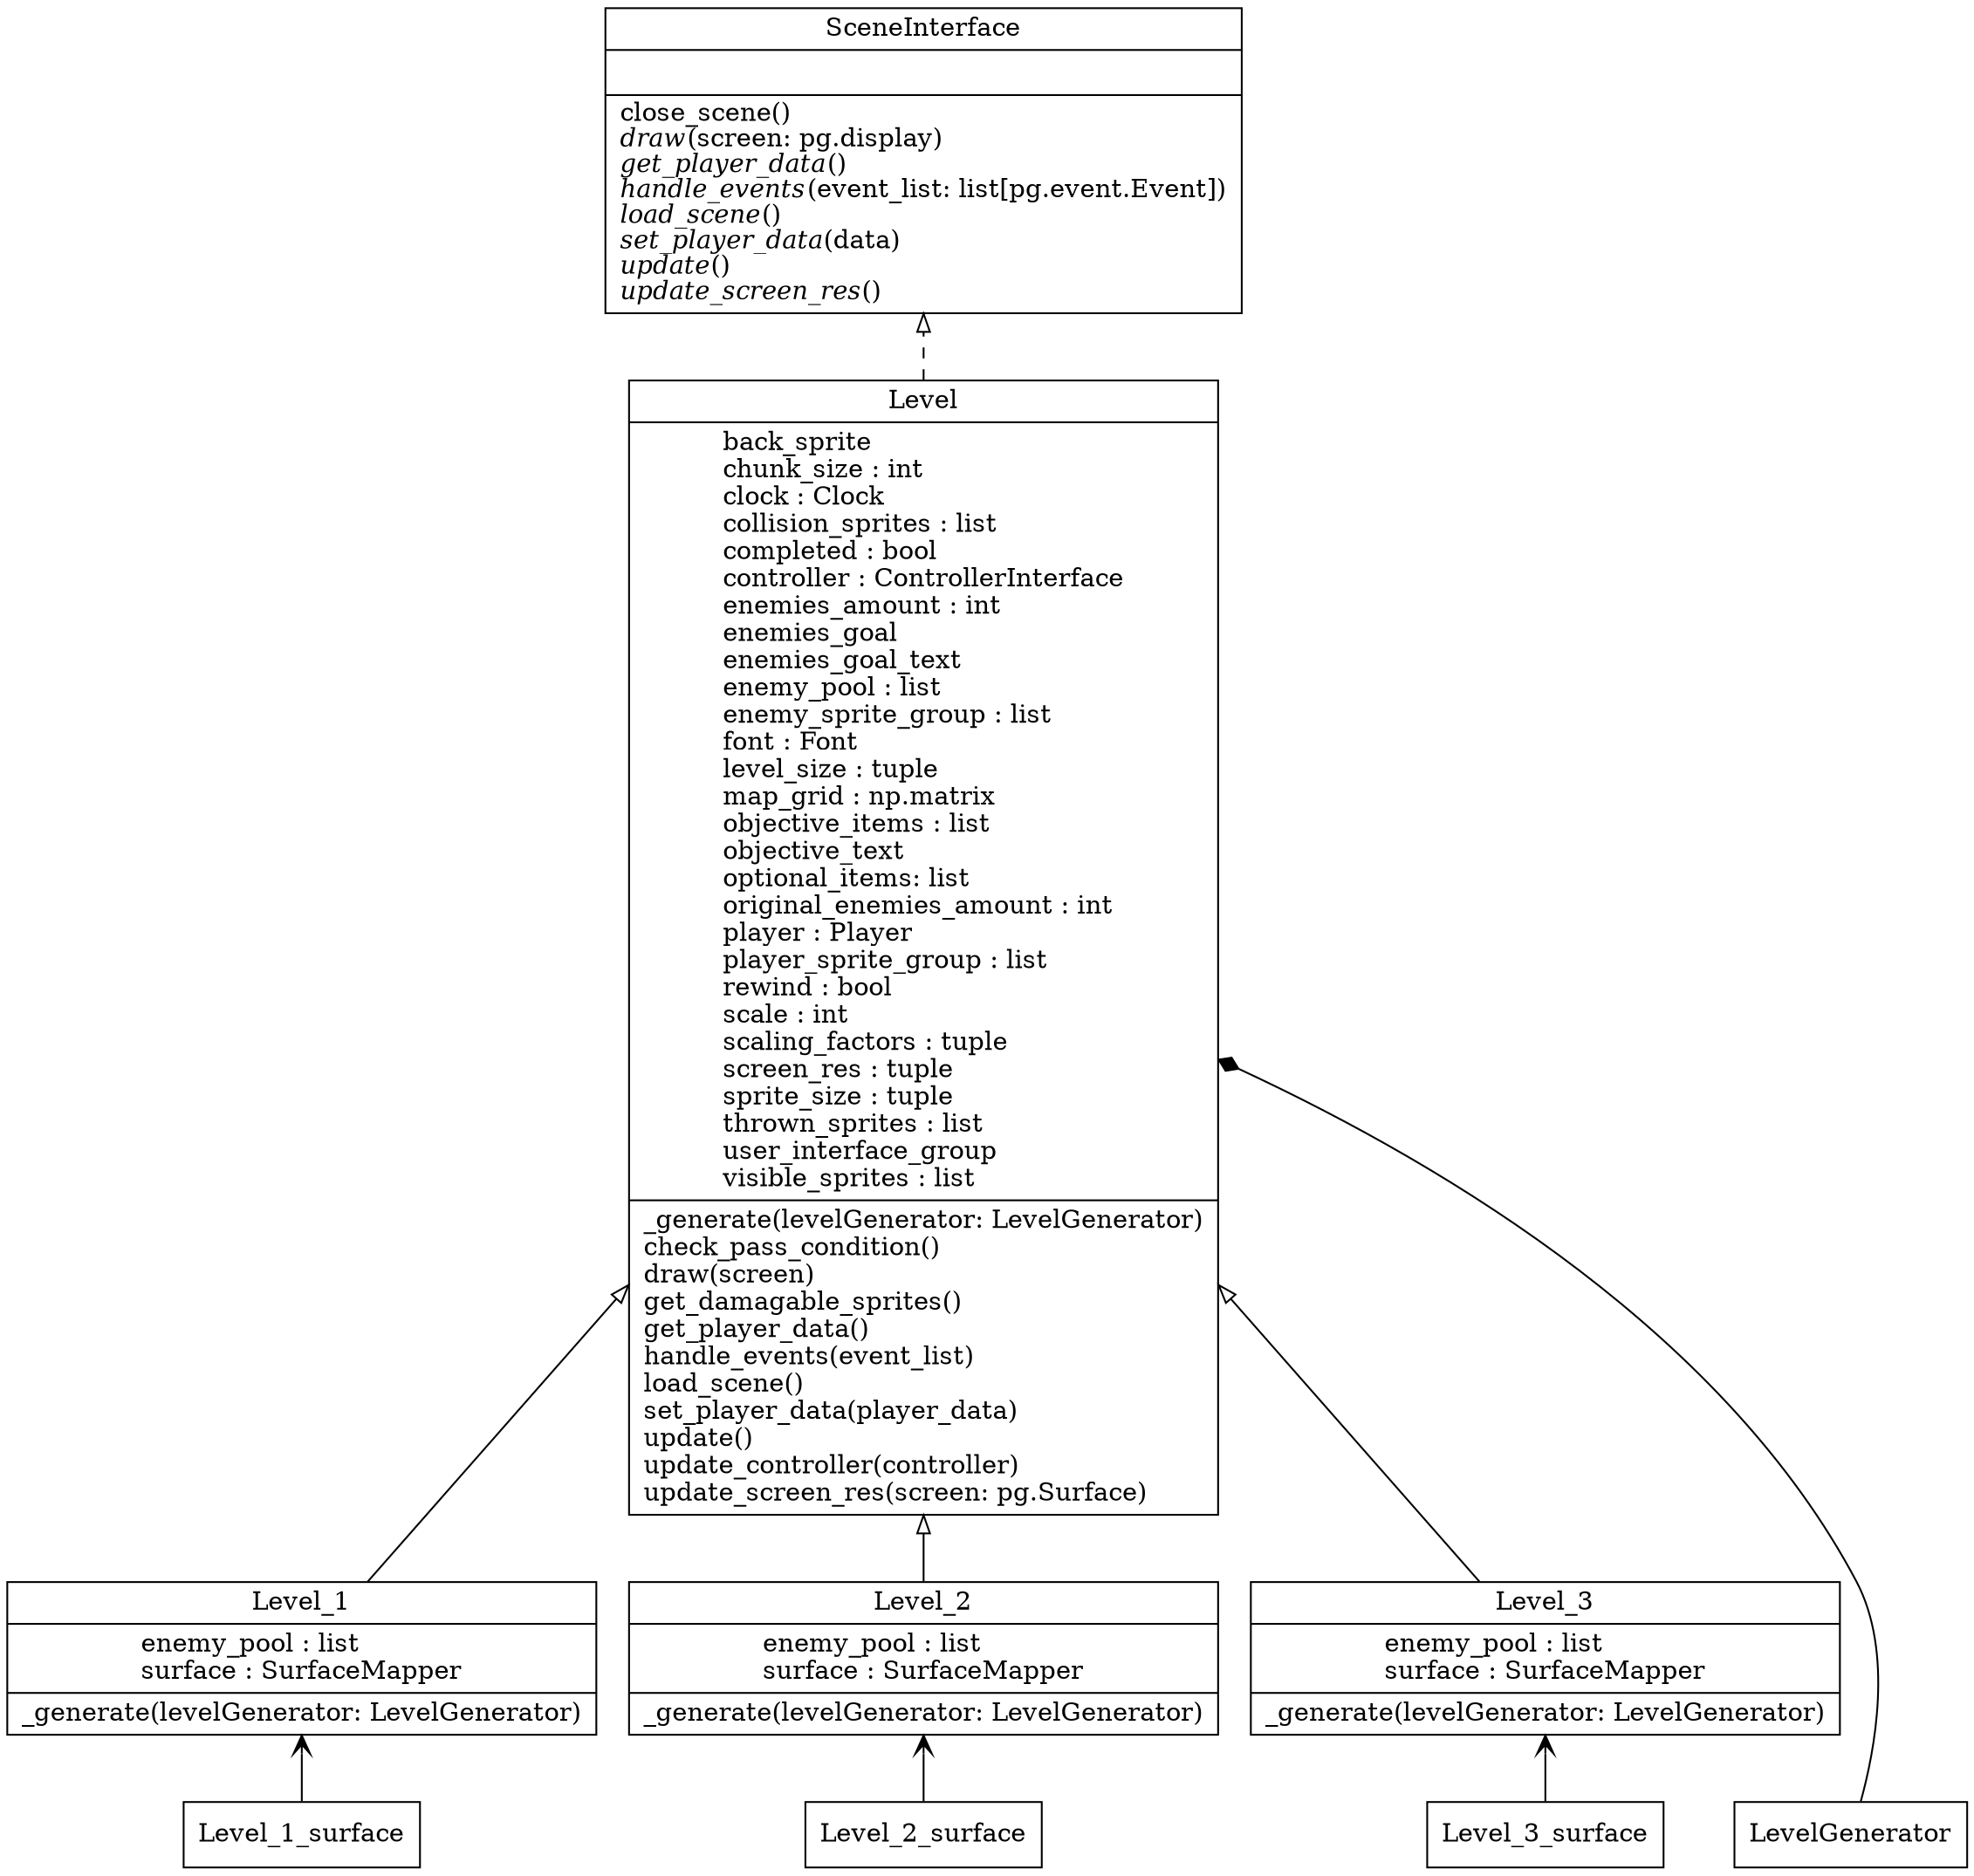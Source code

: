 digraph "classes" {
rankdir=BT
charset="utf-8"
"scene.SceneInterface" [color="black", fontcolor="black", label=<{SceneInterface|<br ALIGN="LEFT"/>|close_scene()<br ALIGN="LEFT"/><I>draw</I>(screen: pg.display)<br ALIGN="LEFT"/><I>get_player_data</I>()<br ALIGN="LEFT"/><I>handle_events</I>(event_list: list[pg.event.Event])<br ALIGN="LEFT"/><I>load_scene</I>()<br ALIGN="LEFT"/><I>set_player_data</I>(data)<br ALIGN="LEFT"/><I>update</I>()<br ALIGN="LEFT"/><I>update_screen_res</I>()<br ALIGN="LEFT"/>}>, shape="record", style="solid"];
"level.Level" [color="black", fontcolor="black", label=<{Level|back_sprite<br ALIGN="LEFT"/>chunk_size : int<br ALIGN="LEFT"/>clock : Clock<br ALIGN="LEFT"/>collision_sprites : list<br ALIGN="LEFT"/>completed : bool<br ALIGN="LEFT"/>controller : ControllerInterface<br ALIGN="LEFT"/>enemies_amount : int<br ALIGN="LEFT"/>enemies_goal<br ALIGN="LEFT"/>enemies_goal_text<br ALIGN="LEFT"/>enemy_pool : list<br ALIGN="LEFT"/>enemy_sprite_group : list<br ALIGN="LEFT"/>font : Font<br ALIGN="LEFT"/>level_size : tuple<br ALIGN="LEFT"/>map_grid : np.matrix<br ALIGN="LEFT"/>objective_items : list<br ALIGN="LEFT"/>objective_text<br ALIGN="LEFT"/>optional_items: list<br ALIGN="LEFT"/>original_enemies_amount : int<br ALIGN="LEFT"/>player : Player<br ALIGN="LEFT"/>player_sprite_group : list<br ALIGN="LEFT"/>rewind : bool<br ALIGN="LEFT"/>scale : int<br ALIGN="LEFT"/>scaling_factors : tuple<br ALIGN="LEFT"/>screen_res : tuple<br ALIGN="LEFT"/>sprite_size : tuple<br ALIGN="LEFT"/>thrown_sprites : list<br ALIGN="LEFT"/>user_interface_group<br ALIGN="LEFT"/>visible_sprites : list<br ALIGN="LEFT"/>|_generate(levelGenerator: LevelGenerator)<br ALIGN="LEFT"/>check_pass_condition()<br ALIGN="LEFT"/>draw(screen)<br ALIGN="LEFT"/>get_damagable_sprites()<br ALIGN="LEFT"/>get_player_data()<br ALIGN="LEFT"/>handle_events(event_list)<br ALIGN="LEFT"/>load_scene()<br ALIGN="LEFT"/>set_player_data(player_data)<br ALIGN="LEFT"/>update()<br ALIGN="LEFT"/>update_controller(controller)<br ALIGN="LEFT"/>update_screen_res(screen: pg.Surface)<br ALIGN="LEFT"/>}>, shape="record", style="solid"];
"level.Level_1" [color="black", fontcolor="black", label=<{Level_1|enemy_pool : list<br ALIGN="LEFT"/>surface : SurfaceMapper<br ALIGN="LEFT"/>|_generate(levelGenerator: LevelGenerator)<br ALIGN="LEFT"/>}>, shape="record", style="solid"];
"level.Level_2" [color="black", fontcolor="black", label=<{Level_2|enemy_pool : list<br ALIGN="LEFT"/>surface : SurfaceMapper<br ALIGN="LEFT"/>|_generate(levelGenerator: LevelGenerator)<br ALIGN="LEFT"/>}>, shape="record", style="solid"];
"level.Level_3" [color="black", fontcolor="black", label=<{Level_3|enemy_pool : list<br ALIGN="LEFT"/>surface : SurfaceMapper<br ALIGN="LEFT"/>|_generate(levelGenerator: LevelGenerator)<br ALIGN="LEFT"/>}>, shape="record", style="solid"];
"level_generator.LevelGenerator" [color="black", fontcolor="black", label=<LevelGenerator>, shape="record", style="solid"];
"level_generator.Level_1_surface" [color="black", fontcolor="black", label=<Level_1_surface>, shape="record", style="solid"];
"level_generator.Level_2_surface" [color="black", fontcolor="black", label=<Level_2_surface>, shape="record", style="solid"];
"level_generator.Level_3_surface" [color="black", fontcolor="black", label=<Level_3_surface>, shape="record", style="solid"];
"level.Level_1" -> "level.Level" [arrowhead="empty", arrowtail="none"];
"level.Level_2" -> "level.Level" [arrowhead="empty", arrowtail="none"];
"level.Level_3" -> "level.Level" [arrowhead="empty", arrowtail="none"];
"level_generator.Level_1_surface" -> "level.Level_1" [arrowhead="open"];
"level_generator.Level_2_surface" -> "level.Level_2" [arrowhead="open"];
"level_generator.Level_3_surface" -> "level.Level_3" [arrowhead="open"];
"level.Level" -> "scene.SceneInterface" [arrowhead="empty", style="dashed"];
"level_generator.LevelGenerator" -> "level.Level" [arrowhead="diamond", constraint=false];
}
